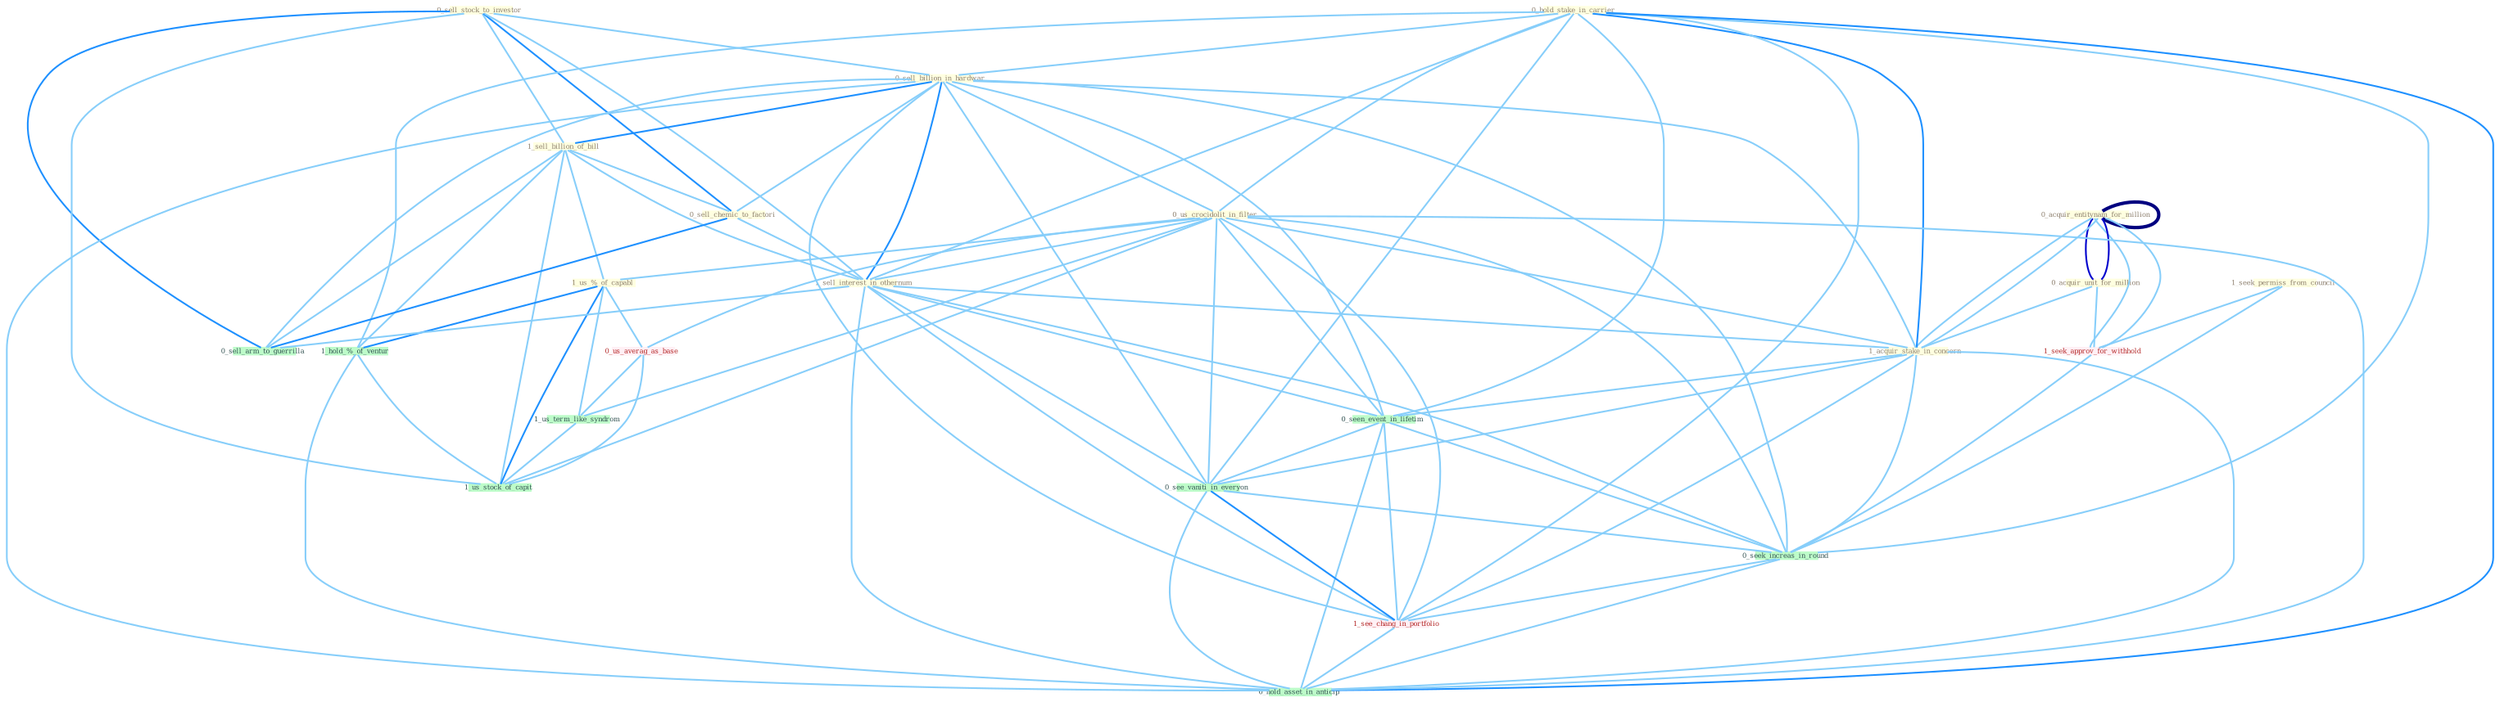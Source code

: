 Graph G{ 
    node
    [shape=polygon,style=filled,width=.5,height=.06,color="#BDFCC9",fixedsize=true,fontsize=4,
    fontcolor="#2f4f4f"];
    {node
    [color="#ffffe0", fontcolor="#8b7d6b"] "0_sell_stock_to_investor " "0_acquir_entitynam_for_million " "0_acquir_unit_for_million " "0_hold_stake_in_carrier " "0_sell_billion_in_hardwar " "0_acquir_entitynam_for_million " "1_seek_permiss_from_council " "1_sell_billion_of_bill " "0_us_crocidolit_in_filter " "0_sell_chemic_to_factori " "1_us_%_of_capabl " "1_sell_interest_in_othernum " "1_acquir_stake_in_concern "}
{node [color="#fff0f5", fontcolor="#b22222"] "0_us_averag_as_base " "1_seek_approv_for_withhold " "1_see_chang_in_portfolio "}
edge [color="#B0E2FF"];

	"0_sell_stock_to_investor " -- "0_sell_billion_in_hardwar " [w="1", color="#87cefa" ];
	"0_sell_stock_to_investor " -- "1_sell_billion_of_bill " [w="1", color="#87cefa" ];
	"0_sell_stock_to_investor " -- "0_sell_chemic_to_factori " [w="2", color="#1e90ff" , len=0.8];
	"0_sell_stock_to_investor " -- "1_sell_interest_in_othernum " [w="1", color="#87cefa" ];
	"0_sell_stock_to_investor " -- "0_sell_arm_to_guerrilla " [w="2", color="#1e90ff" , len=0.8];
	"0_sell_stock_to_investor " -- "1_us_stock_of_capit " [w="1", color="#87cefa" ];
	"0_acquir_entitynam_for_million " -- "0_acquir_unit_for_million " [w="3", color="#0000cd" , len=0.6];
	"0_acquir_entitynam_for_million " -- "0_acquir_entitynam_for_million " [w="4", style=bold, color="#000080", len=0.4];
	"0_acquir_entitynam_for_million " -- "1_acquir_stake_in_concern " [w="1", color="#87cefa" ];
	"0_acquir_entitynam_for_million " -- "1_seek_approv_for_withhold " [w="1", color="#87cefa" ];
	"0_acquir_unit_for_million " -- "0_acquir_entitynam_for_million " [w="3", color="#0000cd" , len=0.6];
	"0_acquir_unit_for_million " -- "1_acquir_stake_in_concern " [w="1", color="#87cefa" ];
	"0_acquir_unit_for_million " -- "1_seek_approv_for_withhold " [w="1", color="#87cefa" ];
	"0_hold_stake_in_carrier " -- "0_sell_billion_in_hardwar " [w="1", color="#87cefa" ];
	"0_hold_stake_in_carrier " -- "0_us_crocidolit_in_filter " [w="1", color="#87cefa" ];
	"0_hold_stake_in_carrier " -- "1_sell_interest_in_othernum " [w="1", color="#87cefa" ];
	"0_hold_stake_in_carrier " -- "1_acquir_stake_in_concern " [w="2", color="#1e90ff" , len=0.8];
	"0_hold_stake_in_carrier " -- "0_seen_event_in_lifetim " [w="1", color="#87cefa" ];
	"0_hold_stake_in_carrier " -- "1_hold_%_of_ventur " [w="1", color="#87cefa" ];
	"0_hold_stake_in_carrier " -- "0_see_vaniti_in_everyon " [w="1", color="#87cefa" ];
	"0_hold_stake_in_carrier " -- "0_seek_increas_in_round " [w="1", color="#87cefa" ];
	"0_hold_stake_in_carrier " -- "1_see_chang_in_portfolio " [w="1", color="#87cefa" ];
	"0_hold_stake_in_carrier " -- "0_hold_asset_in_anticip " [w="2", color="#1e90ff" , len=0.8];
	"0_sell_billion_in_hardwar " -- "1_sell_billion_of_bill " [w="2", color="#1e90ff" , len=0.8];
	"0_sell_billion_in_hardwar " -- "0_us_crocidolit_in_filter " [w="1", color="#87cefa" ];
	"0_sell_billion_in_hardwar " -- "0_sell_chemic_to_factori " [w="1", color="#87cefa" ];
	"0_sell_billion_in_hardwar " -- "1_sell_interest_in_othernum " [w="2", color="#1e90ff" , len=0.8];
	"0_sell_billion_in_hardwar " -- "1_acquir_stake_in_concern " [w="1", color="#87cefa" ];
	"0_sell_billion_in_hardwar " -- "0_seen_event_in_lifetim " [w="1", color="#87cefa" ];
	"0_sell_billion_in_hardwar " -- "0_see_vaniti_in_everyon " [w="1", color="#87cefa" ];
	"0_sell_billion_in_hardwar " -- "0_sell_arm_to_guerrilla " [w="1", color="#87cefa" ];
	"0_sell_billion_in_hardwar " -- "0_seek_increas_in_round " [w="1", color="#87cefa" ];
	"0_sell_billion_in_hardwar " -- "1_see_chang_in_portfolio " [w="1", color="#87cefa" ];
	"0_sell_billion_in_hardwar " -- "0_hold_asset_in_anticip " [w="1", color="#87cefa" ];
	"0_acquir_entitynam_for_million " -- "1_acquir_stake_in_concern " [w="1", color="#87cefa" ];
	"0_acquir_entitynam_for_million " -- "1_seek_approv_for_withhold " [w="1", color="#87cefa" ];
	"1_seek_permiss_from_council " -- "1_seek_approv_for_withhold " [w="1", color="#87cefa" ];
	"1_seek_permiss_from_council " -- "0_seek_increas_in_round " [w="1", color="#87cefa" ];
	"1_sell_billion_of_bill " -- "0_sell_chemic_to_factori " [w="1", color="#87cefa" ];
	"1_sell_billion_of_bill " -- "1_us_%_of_capabl " [w="1", color="#87cefa" ];
	"1_sell_billion_of_bill " -- "1_sell_interest_in_othernum " [w="1", color="#87cefa" ];
	"1_sell_billion_of_bill " -- "1_hold_%_of_ventur " [w="1", color="#87cefa" ];
	"1_sell_billion_of_bill " -- "0_sell_arm_to_guerrilla " [w="1", color="#87cefa" ];
	"1_sell_billion_of_bill " -- "1_us_stock_of_capit " [w="1", color="#87cefa" ];
	"0_us_crocidolit_in_filter " -- "1_us_%_of_capabl " [w="1", color="#87cefa" ];
	"0_us_crocidolit_in_filter " -- "1_sell_interest_in_othernum " [w="1", color="#87cefa" ];
	"0_us_crocidolit_in_filter " -- "1_acquir_stake_in_concern " [w="1", color="#87cefa" ];
	"0_us_crocidolit_in_filter " -- "0_seen_event_in_lifetim " [w="1", color="#87cefa" ];
	"0_us_crocidolit_in_filter " -- "0_us_averag_as_base " [w="1", color="#87cefa" ];
	"0_us_crocidolit_in_filter " -- "1_us_term_like_syndrom " [w="1", color="#87cefa" ];
	"0_us_crocidolit_in_filter " -- "0_see_vaniti_in_everyon " [w="1", color="#87cefa" ];
	"0_us_crocidolit_in_filter " -- "0_seek_increas_in_round " [w="1", color="#87cefa" ];
	"0_us_crocidolit_in_filter " -- "1_us_stock_of_capit " [w="1", color="#87cefa" ];
	"0_us_crocidolit_in_filter " -- "1_see_chang_in_portfolio " [w="1", color="#87cefa" ];
	"0_us_crocidolit_in_filter " -- "0_hold_asset_in_anticip " [w="1", color="#87cefa" ];
	"0_sell_chemic_to_factori " -- "1_sell_interest_in_othernum " [w="1", color="#87cefa" ];
	"0_sell_chemic_to_factori " -- "0_sell_arm_to_guerrilla " [w="2", color="#1e90ff" , len=0.8];
	"1_us_%_of_capabl " -- "0_us_averag_as_base " [w="1", color="#87cefa" ];
	"1_us_%_of_capabl " -- "1_us_term_like_syndrom " [w="1", color="#87cefa" ];
	"1_us_%_of_capabl " -- "1_hold_%_of_ventur " [w="2", color="#1e90ff" , len=0.8];
	"1_us_%_of_capabl " -- "1_us_stock_of_capit " [w="2", color="#1e90ff" , len=0.8];
	"1_sell_interest_in_othernum " -- "1_acquir_stake_in_concern " [w="1", color="#87cefa" ];
	"1_sell_interest_in_othernum " -- "0_seen_event_in_lifetim " [w="1", color="#87cefa" ];
	"1_sell_interest_in_othernum " -- "0_see_vaniti_in_everyon " [w="1", color="#87cefa" ];
	"1_sell_interest_in_othernum " -- "0_sell_arm_to_guerrilla " [w="1", color="#87cefa" ];
	"1_sell_interest_in_othernum " -- "0_seek_increas_in_round " [w="1", color="#87cefa" ];
	"1_sell_interest_in_othernum " -- "1_see_chang_in_portfolio " [w="1", color="#87cefa" ];
	"1_sell_interest_in_othernum " -- "0_hold_asset_in_anticip " [w="1", color="#87cefa" ];
	"1_acquir_stake_in_concern " -- "0_seen_event_in_lifetim " [w="1", color="#87cefa" ];
	"1_acquir_stake_in_concern " -- "0_see_vaniti_in_everyon " [w="1", color="#87cefa" ];
	"1_acquir_stake_in_concern " -- "0_seek_increas_in_round " [w="1", color="#87cefa" ];
	"1_acquir_stake_in_concern " -- "1_see_chang_in_portfolio " [w="1", color="#87cefa" ];
	"1_acquir_stake_in_concern " -- "0_hold_asset_in_anticip " [w="1", color="#87cefa" ];
	"0_seen_event_in_lifetim " -- "0_see_vaniti_in_everyon " [w="1", color="#87cefa" ];
	"0_seen_event_in_lifetim " -- "0_seek_increas_in_round " [w="1", color="#87cefa" ];
	"0_seen_event_in_lifetim " -- "1_see_chang_in_portfolio " [w="1", color="#87cefa" ];
	"0_seen_event_in_lifetim " -- "0_hold_asset_in_anticip " [w="1", color="#87cefa" ];
	"0_us_averag_as_base " -- "1_us_term_like_syndrom " [w="1", color="#87cefa" ];
	"0_us_averag_as_base " -- "1_us_stock_of_capit " [w="1", color="#87cefa" ];
	"1_us_term_like_syndrom " -- "1_us_stock_of_capit " [w="1", color="#87cefa" ];
	"1_seek_approv_for_withhold " -- "0_seek_increas_in_round " [w="1", color="#87cefa" ];
	"1_hold_%_of_ventur " -- "1_us_stock_of_capit " [w="1", color="#87cefa" ];
	"1_hold_%_of_ventur " -- "0_hold_asset_in_anticip " [w="1", color="#87cefa" ];
	"0_see_vaniti_in_everyon " -- "0_seek_increas_in_round " [w="1", color="#87cefa" ];
	"0_see_vaniti_in_everyon " -- "1_see_chang_in_portfolio " [w="2", color="#1e90ff" , len=0.8];
	"0_see_vaniti_in_everyon " -- "0_hold_asset_in_anticip " [w="1", color="#87cefa" ];
	"0_seek_increas_in_round " -- "1_see_chang_in_portfolio " [w="1", color="#87cefa" ];
	"0_seek_increas_in_round " -- "0_hold_asset_in_anticip " [w="1", color="#87cefa" ];
	"1_see_chang_in_portfolio " -- "0_hold_asset_in_anticip " [w="1", color="#87cefa" ];
}
